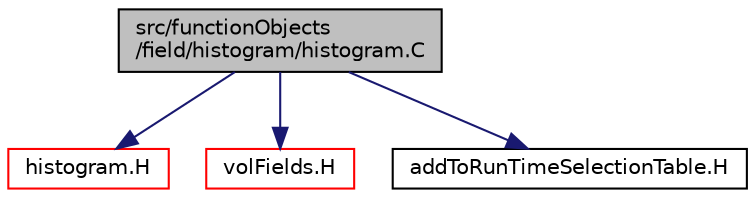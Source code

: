 digraph "src/functionObjects/field/histogram/histogram.C"
{
  bgcolor="transparent";
  edge [fontname="Helvetica",fontsize="10",labelfontname="Helvetica",labelfontsize="10"];
  node [fontname="Helvetica",fontsize="10",shape=record];
  Node0 [label="src/functionObjects\l/field/histogram/histogram.C",height=0.2,width=0.4,color="black", fillcolor="grey75", style="filled", fontcolor="black"];
  Node0 -> Node1 [color="midnightblue",fontsize="10",style="solid",fontname="Helvetica"];
  Node1 [label="histogram.H",height=0.2,width=0.4,color="red",URL="$a04688.html"];
  Node0 -> Node137 [color="midnightblue",fontsize="10",style="solid",fontname="Helvetica"];
  Node137 [label="volFields.H",height=0.2,width=0.4,color="red",URL="$a02912.html"];
  Node0 -> Node324 [color="midnightblue",fontsize="10",style="solid",fontname="Helvetica"];
  Node324 [label="addToRunTimeSelectionTable.H",height=0.2,width=0.4,color="black",URL="$a09989.html",tooltip="Macros for easy insertion into run-time selection tables. "];
}
